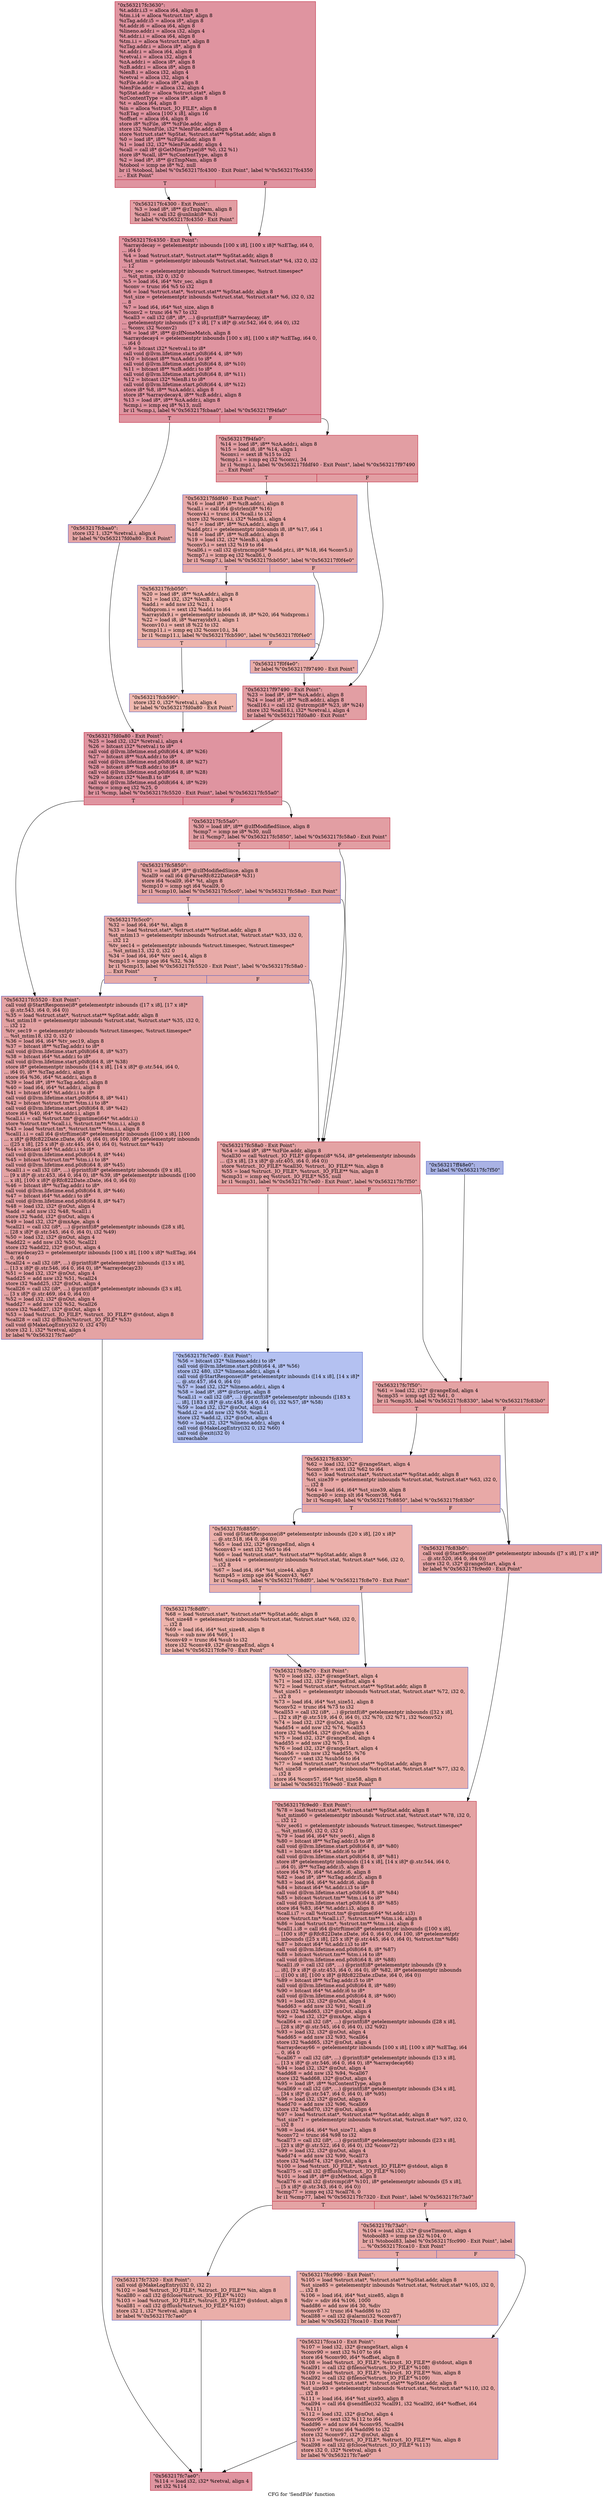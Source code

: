 digraph "CFG for 'SendFile' function" {
	label="CFG for 'SendFile' function";

	Node0x563217fc3630 [shape=record,color="#b70d28ff", style=filled, fillcolor="#b70d2870",label="{\"0x563217fc3630\":\l  %t.addr.i.i3 = alloca i64, align 8\l  %tm.i.i4 = alloca %struct.tm*, align 8\l  %zTag.addr.i5 = alloca i8*, align 8\l  %t.addr.i6 = alloca i64, align 8\l  %lineno.addr.i = alloca i32, align 4\l  %t.addr.i.i = alloca i64, align 8\l  %tm.i.i = alloca %struct.tm*, align 8\l  %zTag.addr.i = alloca i8*, align 8\l  %t.addr.i = alloca i64, align 8\l  %retval.i = alloca i32, align 4\l  %zA.addr.i = alloca i8*, align 8\l  %zB.addr.i = alloca i8*, align 8\l  %lenB.i = alloca i32, align 4\l  %retval = alloca i32, align 4\l  %zFile.addr = alloca i8*, align 8\l  %lenFile.addr = alloca i32, align 4\l  %pStat.addr = alloca %struct.stat*, align 8\l  %zContentType = alloca i8*, align 8\l  %t = alloca i64, align 8\l  %in = alloca %struct._IO_FILE*, align 8\l  %zETag = alloca [100 x i8], align 16\l  %offset = alloca i64, align 8\l  store i8* %zFile, i8** %zFile.addr, align 8\l  store i32 %lenFile, i32* %lenFile.addr, align 4\l  store %struct.stat* %pStat, %struct.stat** %pStat.addr, align 8\l  %0 = load i8*, i8** %zFile.addr, align 8\l  %1 = load i32, i32* %lenFile.addr, align 4\l  %call = call i8* @GetMimeType(i8* %0, i32 %1)\l  store i8* %call, i8** %zContentType, align 8\l  %2 = load i8*, i8** @zTmpNam, align 8\l  %tobool = icmp ne i8* %2, null\l  br i1 %tobool, label %\"0x563217fc4300 - Exit Point\", label %\"0x563217fc4350\l... - Exit Point\"\l|{<s0>T|<s1>F}}"];
	Node0x563217fc3630:s0 -> Node0x563217fc4300;
	Node0x563217fc3630:s1 -> Node0x563217fc4350;
	Node0x563217fc4300 [shape=record,color="#b70d28ff", style=filled, fillcolor="#be242e70",label="{\"0x563217fc4300 - Exit Point\":                    \l  %3 = load i8*, i8** @zTmpNam, align 8\l  %call1 = call i32 @unlink(i8* %3)\l  br label %\"0x563217fc4350 - Exit Point\"\l}"];
	Node0x563217fc4300 -> Node0x563217fc4350;
	Node0x563217fc4350 [shape=record,color="#b70d28ff", style=filled, fillcolor="#b70d2870",label="{\"0x563217fc4350 - Exit Point\":                    \l  %arraydecay = getelementptr inbounds [100 x i8], [100 x i8]* %zETag, i64 0,\l... i64 0\l  %4 = load %struct.stat*, %struct.stat** %pStat.addr, align 8\l  %st_mtim = getelementptr inbounds %struct.stat, %struct.stat* %4, i32 0, i32\l... 12\l  %tv_sec = getelementptr inbounds %struct.timespec, %struct.timespec*\l... %st_mtim, i32 0, i32 0\l  %5 = load i64, i64* %tv_sec, align 8\l  %conv = trunc i64 %5 to i32\l  %6 = load %struct.stat*, %struct.stat** %pStat.addr, align 8\l  %st_size = getelementptr inbounds %struct.stat, %struct.stat* %6, i32 0, i32\l... 8\l  %7 = load i64, i64* %st_size, align 8\l  %conv2 = trunc i64 %7 to i32\l  %call3 = call i32 (i8*, i8*, ...) @sprintf(i8* %arraydecay, i8*\l... getelementptr inbounds ([7 x i8], [7 x i8]* @.str.542, i64 0, i64 0), i32\l... %conv, i32 %conv2)\l  %8 = load i8*, i8** @zIfNoneMatch, align 8\l  %arraydecay4 = getelementptr inbounds [100 x i8], [100 x i8]* %zETag, i64 0,\l... i64 0\l  %9 = bitcast i32* %retval.i to i8*\l  call void @llvm.lifetime.start.p0i8(i64 4, i8* %9)\l  %10 = bitcast i8** %zA.addr.i to i8*\l  call void @llvm.lifetime.start.p0i8(i64 8, i8* %10)\l  %11 = bitcast i8** %zB.addr.i to i8*\l  call void @llvm.lifetime.start.p0i8(i64 8, i8* %11)\l  %12 = bitcast i32* %lenB.i to i8*\l  call void @llvm.lifetime.start.p0i8(i64 4, i8* %12)\l  store i8* %8, i8** %zA.addr.i, align 8\l  store i8* %arraydecay4, i8** %zB.addr.i, align 8\l  %13 = load i8*, i8** %zA.addr.i, align 8\l  %cmp.i = icmp eq i8* %13, null\l  br i1 %cmp.i, label %\"0x563217fcbaa0\", label %\"0x563217f94fa0\"\l|{<s0>T|<s1>F}}"];
	Node0x563217fc4350:s0 -> Node0x563217fcbaa0;
	Node0x563217fc4350:s1 -> Node0x563217f94fa0;
	Node0x563217fcbaa0 [shape=record,color="#3d50c3ff", style=filled, fillcolor="#c5333470",label="{\"0x563217fcbaa0\":                                 \l  store i32 1, i32* %retval.i, align 4\l  br label %\"0x563217fd0a80 - Exit Point\"\l}"];
	Node0x563217fcbaa0 -> Node0x563217fd0a80;
	Node0x563217f94fa0 [shape=record,color="#b70d28ff", style=filled, fillcolor="#be242e70",label="{\"0x563217f94fa0\":                                 \l  %14 = load i8*, i8** %zA.addr.i, align 8\l  %15 = load i8, i8* %14, align 1\l  %conv.i = sext i8 %15 to i32\l  %cmp1.i = icmp eq i32 %conv.i, 34\l  br i1 %cmp1.i, label %\"0x563217fddf40 - Exit Point\", label %\"0x563217f97490\l... - Exit Point\"\l|{<s0>T|<s1>F}}"];
	Node0x563217f94fa0:s0 -> Node0x563217fddf40;
	Node0x563217f94fa0:s1 -> Node0x563217f97490;
	Node0x563217fddf40 [shape=record,color="#3d50c3ff", style=filled, fillcolor="#ca3b3770",label="{\"0x563217fddf40 - Exit Point\":                    \l  %16 = load i8*, i8** %zB.addr.i, align 8\l  %call.i = call i64 @strlen(i8* %16)\l  %conv4.i = trunc i64 %call.i to i32\l  store i32 %conv4.i, i32* %lenB.i, align 4\l  %17 = load i8*, i8** %zA.addr.i, align 8\l  %add.ptr.i = getelementptr inbounds i8, i8* %17, i64 1\l  %18 = load i8*, i8** %zB.addr.i, align 8\l  %19 = load i32, i32* %lenB.i, align 4\l  %conv5.i = sext i32 %19 to i64\l  %call6.i = call i32 @strncmp(i8* %add.ptr.i, i8* %18, i64 %conv5.i)\l  %cmp7.i = icmp eq i32 %call6.i, 0\l  br i1 %cmp7.i, label %\"0x563217fcb050\", label %\"0x563217f0f4e0\"\l|{<s0>T|<s1>F}}"];
	Node0x563217fddf40:s0 -> Node0x563217fcb050;
	Node0x563217fddf40:s1 -> Node0x563217f0f4e0;
	Node0x563217fcb050 [shape=record,color="#3d50c3ff", style=filled, fillcolor="#d6524470",label="{\"0x563217fcb050\":                                 \l  %20 = load i8*, i8** %zA.addr.i, align 8\l  %21 = load i32, i32* %lenB.i, align 4\l  %add.i = add nsw i32 %21, 1\l  %idxprom.i = sext i32 %add.i to i64\l  %arrayidx9.i = getelementptr inbounds i8, i8* %20, i64 %idxprom.i\l  %22 = load i8, i8* %arrayidx9.i, align 1\l  %conv10.i = sext i8 %22 to i32\l  %cmp11.i = icmp eq i32 %conv10.i, 34\l  br i1 %cmp11.i, label %\"0x563217fcb590\", label %\"0x563217f0f4e0\"\l|{<s0>T|<s1>F}}"];
	Node0x563217fcb050:s0 -> Node0x563217fcb590;
	Node0x563217fcb050:s1 -> Node0x563217f0f4e0;
	Node0x563217fcb590 [shape=record,color="#3d50c3ff", style=filled, fillcolor="#de614d70",label="{\"0x563217fcb590\":                                 \l  store i32 0, i32* %retval.i, align 4\l  br label %\"0x563217fd0a80 - Exit Point\"\l}"];
	Node0x563217fcb590 -> Node0x563217fd0a80;
	Node0x563217f0f4e0 [shape=record,color="#3d50c3ff", style=filled, fillcolor="#cc403a70",label="{\"0x563217f0f4e0\":                                 \l  br label %\"0x563217f97490 - Exit Point\"\l}"];
	Node0x563217f0f4e0 -> Node0x563217f97490;
	Node0x563217f97490 [shape=record,color="#b70d28ff", style=filled, fillcolor="#be242e70",label="{\"0x563217f97490 - Exit Point\":                    \l  %23 = load i8*, i8** %zA.addr.i, align 8\l  %24 = load i8*, i8** %zB.addr.i, align 8\l  %call16.i = call i32 @strcmp(i8* %23, i8* %24)\l  store i32 %call16.i, i32* %retval.i, align 4\l  br label %\"0x563217fd0a80 - Exit Point\"\l}"];
	Node0x563217f97490 -> Node0x563217fd0a80;
	Node0x563217fd0a80 [shape=record,color="#b70d28ff", style=filled, fillcolor="#b70d2870",label="{\"0x563217fd0a80 - Exit Point\":                    \l  %25 = load i32, i32* %retval.i, align 4\l  %26 = bitcast i32* %retval.i to i8*\l  call void @llvm.lifetime.end.p0i8(i64 4, i8* %26)\l  %27 = bitcast i8** %zA.addr.i to i8*\l  call void @llvm.lifetime.end.p0i8(i64 8, i8* %27)\l  %28 = bitcast i8** %zB.addr.i to i8*\l  call void @llvm.lifetime.end.p0i8(i64 8, i8* %28)\l  %29 = bitcast i32* %lenB.i to i8*\l  call void @llvm.lifetime.end.p0i8(i64 4, i8* %29)\l  %cmp = icmp eq i32 %25, 0\l  br i1 %cmp, label %\"0x563217fc5520 - Exit Point\", label %\"0x563217fc55a0\"\l|{<s0>T|<s1>F}}"];
	Node0x563217fd0a80:s0 -> Node0x563217fc5520;
	Node0x563217fd0a80:s1 -> Node0x563217fc55a0;
	Node0x563217fc55a0 [shape=record,color="#b70d28ff", style=filled, fillcolor="#be242e70",label="{\"0x563217fc55a0\":                                 \l  %30 = load i8*, i8** @zIfModifiedSince, align 8\l  %cmp7 = icmp ne i8* %30, null\l  br i1 %cmp7, label %\"0x563217fc5850\", label %\"0x563217fc58a0 - Exit Point\"\l|{<s0>T|<s1>F}}"];
	Node0x563217fc55a0:s0 -> Node0x563217fc5850;
	Node0x563217fc55a0:s1 -> Node0x563217fc58a0;
	Node0x563217fc5850 [shape=record,color="#3d50c3ff", style=filled, fillcolor="#c5333470",label="{\"0x563217fc5850\":                                 \l  %31 = load i8*, i8** @zIfModifiedSince, align 8\l  %call9 = call i64 @ParseRfc822Date(i8* %31)\l  store i64 %call9, i64* %t, align 8\l  %cmp10 = icmp sgt i64 %call9, 0\l  br i1 %cmp10, label %\"0x563217fc5cc0\", label %\"0x563217fc58a0 - Exit Point\"\l|{<s0>T|<s1>F}}"];
	Node0x563217fc5850:s0 -> Node0x563217fc5cc0;
	Node0x563217fc5850:s1 -> Node0x563217fc58a0;
	Node0x563217fc5cc0 [shape=record,color="#3d50c3ff", style=filled, fillcolor="#cc403a70",label="{\"0x563217fc5cc0\":                                 \l  %32 = load i64, i64* %t, align 8\l  %33 = load %struct.stat*, %struct.stat** %pStat.addr, align 8\l  %st_mtim13 = getelementptr inbounds %struct.stat, %struct.stat* %33, i32 0,\l... i32 12\l  %tv_sec14 = getelementptr inbounds %struct.timespec, %struct.timespec*\l... %st_mtim13, i32 0, i32 0\l  %34 = load i64, i64* %tv_sec14, align 8\l  %cmp15 = icmp sge i64 %32, %34\l  br i1 %cmp15, label %\"0x563217fc5520 - Exit Point\", label %\"0x563217fc58a0 -\l... Exit Point\"\l|{<s0>T|<s1>F}}"];
	Node0x563217fc5cc0:s0 -> Node0x563217fc5520;
	Node0x563217fc5cc0:s1 -> Node0x563217fc58a0;
	Node0x563217fc5520 [shape=record,color="#3d50c3ff", style=filled, fillcolor="#c32e3170",label="{\"0x563217fc5520 - Exit Point\":                    \l  call void @StartResponse(i8* getelementptr inbounds ([17 x i8], [17 x i8]*\l... @.str.543, i64 0, i64 0))\l  %35 = load %struct.stat*, %struct.stat** %pStat.addr, align 8\l  %st_mtim18 = getelementptr inbounds %struct.stat, %struct.stat* %35, i32 0,\l... i32 12\l  %tv_sec19 = getelementptr inbounds %struct.timespec, %struct.timespec*\l... %st_mtim18, i32 0, i32 0\l  %36 = load i64, i64* %tv_sec19, align 8\l  %37 = bitcast i8** %zTag.addr.i to i8*\l  call void @llvm.lifetime.start.p0i8(i64 8, i8* %37)\l  %38 = bitcast i64* %t.addr.i to i8*\l  call void @llvm.lifetime.start.p0i8(i64 8, i8* %38)\l  store i8* getelementptr inbounds ([14 x i8], [14 x i8]* @.str.544, i64 0,\l... i64 0), i8** %zTag.addr.i, align 8\l  store i64 %36, i64* %t.addr.i, align 8\l  %39 = load i8*, i8** %zTag.addr.i, align 8\l  %40 = load i64, i64* %t.addr.i, align 8\l  %41 = bitcast i64* %t.addr.i.i to i8*\l  call void @llvm.lifetime.start.p0i8(i64 8, i8* %41)\l  %42 = bitcast %struct.tm** %tm.i.i to i8*\l  call void @llvm.lifetime.start.p0i8(i64 8, i8* %42)\l  store i64 %40, i64* %t.addr.i.i, align 8\l  %call.i.i = call %struct.tm* @gmtime(i64* %t.addr.i.i)\l  store %struct.tm* %call.i.i, %struct.tm** %tm.i.i, align 8\l  %43 = load %struct.tm*, %struct.tm** %tm.i.i, align 8\l  %call1.i.i = call i64 @strftime(i8* getelementptr inbounds ([100 x i8], [100\l... x i8]* @Rfc822Date.zDate, i64 0, i64 0), i64 100, i8* getelementptr inbounds\l... ([25 x i8], [25 x i8]* @.str.445, i64 0, i64 0), %struct.tm* %43)\l  %44 = bitcast i64* %t.addr.i.i to i8*\l  call void @llvm.lifetime.end.p0i8(i64 8, i8* %44)\l  %45 = bitcast %struct.tm** %tm.i.i to i8*\l  call void @llvm.lifetime.end.p0i8(i64 8, i8* %45)\l  %call1.i = call i32 (i8*, ...) @printf(i8* getelementptr inbounds ([9 x i8],\l... [9 x i8]* @.str.453, i64 0, i64 0), i8* %39, i8* getelementptr inbounds ([100\l... x i8], [100 x i8]* @Rfc822Date.zDate, i64 0, i64 0))\l  %46 = bitcast i8** %zTag.addr.i to i8*\l  call void @llvm.lifetime.end.p0i8(i64 8, i8* %46)\l  %47 = bitcast i64* %t.addr.i to i8*\l  call void @llvm.lifetime.end.p0i8(i64 8, i8* %47)\l  %48 = load i32, i32* @nOut, align 4\l  %add = add nsw i32 %48, %call1.i\l  store i32 %add, i32* @nOut, align 4\l  %49 = load i32, i32* @mxAge, align 4\l  %call21 = call i32 (i8*, ...) @printf(i8* getelementptr inbounds ([28 x i8],\l... [28 x i8]* @.str.545, i64 0, i64 0), i32 %49)\l  %50 = load i32, i32* @nOut, align 4\l  %add22 = add nsw i32 %50, %call21\l  store i32 %add22, i32* @nOut, align 4\l  %arraydecay23 = getelementptr inbounds [100 x i8], [100 x i8]* %zETag, i64\l... 0, i64 0\l  %call24 = call i32 (i8*, ...) @printf(i8* getelementptr inbounds ([13 x i8],\l... [13 x i8]* @.str.546, i64 0, i64 0), i8* %arraydecay23)\l  %51 = load i32, i32* @nOut, align 4\l  %add25 = add nsw i32 %51, %call24\l  store i32 %add25, i32* @nOut, align 4\l  %call26 = call i32 (i8*, ...) @printf(i8* getelementptr inbounds ([3 x i8],\l... [3 x i8]* @.str.469, i64 0, i64 0))\l  %52 = load i32, i32* @nOut, align 4\l  %add27 = add nsw i32 %52, %call26\l  store i32 %add27, i32* @nOut, align 4\l  %53 = load %struct._IO_FILE*, %struct._IO_FILE** @stdout, align 8\l  %call28 = call i32 @fflush(%struct._IO_FILE* %53)\l  call void @MakeLogEntry(i32 0, i32 470)\l  store i32 1, i32* %retval, align 4\l  br label %\"0x563217fc7ae0\"\l}"];
	Node0x563217fc5520 -> Node0x563217fc7ae0;
	Node0x563217fc58a0 [shape=record,color="#b70d28ff", style=filled, fillcolor="#c32e3170",label="{\"0x563217fc58a0 - Exit Point\":                    \l  %54 = load i8*, i8** %zFile.addr, align 8\l  %call30 = call %struct._IO_FILE* @fopen(i8* %54, i8* getelementptr inbounds\l... ([3 x i8], [3 x i8]* @.str.405, i64 0, i64 0))\l  store %struct._IO_FILE* %call30, %struct._IO_FILE** %in, align 8\l  %55 = load %struct._IO_FILE*, %struct._IO_FILE** %in, align 8\l  %cmp31 = icmp eq %struct._IO_FILE* %55, null\l  br i1 %cmp31, label %\"0x563217fc7ed0 - Exit Point\", label %\"0x563217fc7f50\"\l|{<s0>T|<s1>F}}"];
	Node0x563217fc58a0:s0 -> Node0x563217fc7ed0;
	Node0x563217fc58a0:s1 -> Node0x563217fc7f50;
	Node0x563217fc7ed0 [shape=record,color="#3d50c3ff", style=filled, fillcolor="#5572df70",label="{\"0x563217fc7ed0 - Exit Point\":                    \l  %56 = bitcast i32* %lineno.addr.i to i8*\l  call void @llvm.lifetime.start.p0i8(i64 4, i8* %56)\l  store i32 480, i32* %lineno.addr.i, align 4\l  call void @StartResponse(i8* getelementptr inbounds ([14 x i8], [14 x i8]*\l... @.str.457, i64 0, i64 0))\l  %57 = load i32, i32* %lineno.addr.i, align 4\l  %58 = load i8*, i8** @zScript, align 8\l  %call.i1 = call i32 (i8*, ...) @printf(i8* getelementptr inbounds ([183 x\l... i8], [183 x i8]* @.str.458, i64 0, i64 0), i32 %57, i8* %58)\l  %59 = load i32, i32* @nOut, align 4\l  %add.i2 = add nsw i32 %59, %call.i1\l  store i32 %add.i2, i32* @nOut, align 4\l  %60 = load i32, i32* %lineno.addr.i, align 4\l  call void @MakeLogEntry(i32 0, i32 %60)\l  call void @exit(i32 0)\l  unreachable\l}"];
	Node0x563217ff48e0 [shape=record,color="#3d50c3ff", style=filled, fillcolor="#3d50c370",label="{\"0x563217ff48e0\":                                 \l  br label %\"0x563217fc7f50\"\l}"];
	Node0x563217ff48e0 -> Node0x563217fc7f50;
	Node0x563217fc7f50 [shape=record,color="#b70d28ff", style=filled, fillcolor="#c32e3170",label="{\"0x563217fc7f50\":                                 \l  %61 = load i32, i32* @rangeEnd, align 4\l  %cmp35 = icmp sgt i32 %61, 0\l  br i1 %cmp35, label %\"0x563217fc8330\", label %\"0x563217fc83b0\"\l|{<s0>T|<s1>F}}"];
	Node0x563217fc7f50:s0 -> Node0x563217fc8330;
	Node0x563217fc7f50:s1 -> Node0x563217fc83b0;
	Node0x563217fc8330 [shape=record,color="#3d50c3ff", style=filled, fillcolor="#ca3b3770",label="{\"0x563217fc8330\":                                 \l  %62 = load i32, i32* @rangeStart, align 4\l  %conv38 = sext i32 %62 to i64\l  %63 = load %struct.stat*, %struct.stat** %pStat.addr, align 8\l  %st_size39 = getelementptr inbounds %struct.stat, %struct.stat* %63, i32 0,\l... i32 8\l  %64 = load i64, i64* %st_size39, align 8\l  %cmp40 = icmp slt i64 %conv38, %64\l  br i1 %cmp40, label %\"0x563217fc8850\", label %\"0x563217fc83b0\"\l|{<s0>T|<s1>F}}"];
	Node0x563217fc8330:s0 -> Node0x563217fc8850;
	Node0x563217fc8330:s1 -> Node0x563217fc83b0;
	Node0x563217fc8850 [shape=record,color="#3d50c3ff", style=filled, fillcolor="#d24b4070",label="{\"0x563217fc8850\":                                 \l  call void @StartResponse(i8* getelementptr inbounds ([20 x i8], [20 x i8]*\l... @.str.518, i64 0, i64 0))\l  %65 = load i32, i32* @rangeEnd, align 4\l  %conv43 = sext i32 %65 to i64\l  %66 = load %struct.stat*, %struct.stat** %pStat.addr, align 8\l  %st_size44 = getelementptr inbounds %struct.stat, %struct.stat* %66, i32 0,\l... i32 8\l  %67 = load i64, i64* %st_size44, align 8\l  %cmp45 = icmp sge i64 %conv43, %67\l  br i1 %cmp45, label %\"0x563217fc8df0\", label %\"0x563217fc8e70 - Exit Point\"\l|{<s0>T|<s1>F}}"];
	Node0x563217fc8850:s0 -> Node0x563217fc8df0;
	Node0x563217fc8850:s1 -> Node0x563217fc8e70;
	Node0x563217fc8df0 [shape=record,color="#3d50c3ff", style=filled, fillcolor="#d8564670",label="{\"0x563217fc8df0\":                                 \l  %68 = load %struct.stat*, %struct.stat** %pStat.addr, align 8\l  %st_size48 = getelementptr inbounds %struct.stat, %struct.stat* %68, i32 0,\l... i32 8\l  %69 = load i64, i64* %st_size48, align 8\l  %sub = sub nsw i64 %69, 1\l  %conv49 = trunc i64 %sub to i32\l  store i32 %conv49, i32* @rangeEnd, align 4\l  br label %\"0x563217fc8e70 - Exit Point\"\l}"];
	Node0x563217fc8df0 -> Node0x563217fc8e70;
	Node0x563217fc8e70 [shape=record,color="#3d50c3ff", style=filled, fillcolor="#d24b4070",label="{\"0x563217fc8e70 - Exit Point\":                    \l  %70 = load i32, i32* @rangeStart, align 4\l  %71 = load i32, i32* @rangeEnd, align 4\l  %72 = load %struct.stat*, %struct.stat** %pStat.addr, align 8\l  %st_size51 = getelementptr inbounds %struct.stat, %struct.stat* %72, i32 0,\l... i32 8\l  %73 = load i64, i64* %st_size51, align 8\l  %conv52 = trunc i64 %73 to i32\l  %call53 = call i32 (i8*, ...) @printf(i8* getelementptr inbounds ([32 x i8],\l... [32 x i8]* @.str.519, i64 0, i64 0), i32 %70, i32 %71, i32 %conv52)\l  %74 = load i32, i32* @nOut, align 4\l  %add54 = add nsw i32 %74, %call53\l  store i32 %add54, i32* @nOut, align 4\l  %75 = load i32, i32* @rangeEnd, align 4\l  %add55 = add nsw i32 %75, 1\l  %76 = load i32, i32* @rangeStart, align 4\l  %sub56 = sub nsw i32 %add55, %76\l  %conv57 = sext i32 %sub56 to i64\l  %77 = load %struct.stat*, %struct.stat** %pStat.addr, align 8\l  %st_size58 = getelementptr inbounds %struct.stat, %struct.stat* %77, i32 0,\l... i32 8\l  store i64 %conv57, i64* %st_size58, align 8\l  br label %\"0x563217fc9ed0 - Exit Point\"\l}"];
	Node0x563217fc8e70 -> Node0x563217fc9ed0;
	Node0x563217fc83b0 [shape=record,color="#3d50c3ff", style=filled, fillcolor="#c5333470",label="{\"0x563217fc83b0\":                                 \l  call void @StartResponse(i8* getelementptr inbounds ([7 x i8], [7 x i8]*\l... @.str.520, i64 0, i64 0))\l  store i32 0, i32* @rangeStart, align 4\l  br label %\"0x563217fc9ed0 - Exit Point\"\l}"];
	Node0x563217fc83b0 -> Node0x563217fc9ed0;
	Node0x563217fc9ed0 [shape=record,color="#b70d28ff", style=filled, fillcolor="#c32e3170",label="{\"0x563217fc9ed0 - Exit Point\":                    \l  %78 = load %struct.stat*, %struct.stat** %pStat.addr, align 8\l  %st_mtim60 = getelementptr inbounds %struct.stat, %struct.stat* %78, i32 0,\l... i32 12\l  %tv_sec61 = getelementptr inbounds %struct.timespec, %struct.timespec*\l... %st_mtim60, i32 0, i32 0\l  %79 = load i64, i64* %tv_sec61, align 8\l  %80 = bitcast i8** %zTag.addr.i5 to i8*\l  call void @llvm.lifetime.start.p0i8(i64 8, i8* %80)\l  %81 = bitcast i64* %t.addr.i6 to i8*\l  call void @llvm.lifetime.start.p0i8(i64 8, i8* %81)\l  store i8* getelementptr inbounds ([14 x i8], [14 x i8]* @.str.544, i64 0,\l... i64 0), i8** %zTag.addr.i5, align 8\l  store i64 %79, i64* %t.addr.i6, align 8\l  %82 = load i8*, i8** %zTag.addr.i5, align 8\l  %83 = load i64, i64* %t.addr.i6, align 8\l  %84 = bitcast i64* %t.addr.i.i3 to i8*\l  call void @llvm.lifetime.start.p0i8(i64 8, i8* %84)\l  %85 = bitcast %struct.tm** %tm.i.i4 to i8*\l  call void @llvm.lifetime.start.p0i8(i64 8, i8* %85)\l  store i64 %83, i64* %t.addr.i.i3, align 8\l  %call.i.i7 = call %struct.tm* @gmtime(i64* %t.addr.i.i3)\l  store %struct.tm* %call.i.i7, %struct.tm** %tm.i.i4, align 8\l  %86 = load %struct.tm*, %struct.tm** %tm.i.i4, align 8\l  %call1.i.i8 = call i64 @strftime(i8* getelementptr inbounds ([100 x i8],\l... [100 x i8]* @Rfc822Date.zDate, i64 0, i64 0), i64 100, i8* getelementptr\l... inbounds ([25 x i8], [25 x i8]* @.str.445, i64 0, i64 0), %struct.tm* %86)\l  %87 = bitcast i64* %t.addr.i.i3 to i8*\l  call void @llvm.lifetime.end.p0i8(i64 8, i8* %87)\l  %88 = bitcast %struct.tm** %tm.i.i4 to i8*\l  call void @llvm.lifetime.end.p0i8(i64 8, i8* %88)\l  %call1.i9 = call i32 (i8*, ...) @printf(i8* getelementptr inbounds ([9 x\l... i8], [9 x i8]* @.str.453, i64 0, i64 0), i8* %82, i8* getelementptr inbounds\l... ([100 x i8], [100 x i8]* @Rfc822Date.zDate, i64 0, i64 0))\l  %89 = bitcast i8** %zTag.addr.i5 to i8*\l  call void @llvm.lifetime.end.p0i8(i64 8, i8* %89)\l  %90 = bitcast i64* %t.addr.i6 to i8*\l  call void @llvm.lifetime.end.p0i8(i64 8, i8* %90)\l  %91 = load i32, i32* @nOut, align 4\l  %add63 = add nsw i32 %91, %call1.i9\l  store i32 %add63, i32* @nOut, align 4\l  %92 = load i32, i32* @mxAge, align 4\l  %call64 = call i32 (i8*, ...) @printf(i8* getelementptr inbounds ([28 x i8],\l... [28 x i8]* @.str.545, i64 0, i64 0), i32 %92)\l  %93 = load i32, i32* @nOut, align 4\l  %add65 = add nsw i32 %93, %call64\l  store i32 %add65, i32* @nOut, align 4\l  %arraydecay66 = getelementptr inbounds [100 x i8], [100 x i8]* %zETag, i64\l... 0, i64 0\l  %call67 = call i32 (i8*, ...) @printf(i8* getelementptr inbounds ([13 x i8],\l... [13 x i8]* @.str.546, i64 0, i64 0), i8* %arraydecay66)\l  %94 = load i32, i32* @nOut, align 4\l  %add68 = add nsw i32 %94, %call67\l  store i32 %add68, i32* @nOut, align 4\l  %95 = load i8*, i8** %zContentType, align 8\l  %call69 = call i32 (i8*, ...) @printf(i8* getelementptr inbounds ([34 x i8],\l... [34 x i8]* @.str.547, i64 0, i64 0), i8* %95)\l  %96 = load i32, i32* @nOut, align 4\l  %add70 = add nsw i32 %96, %call69\l  store i32 %add70, i32* @nOut, align 4\l  %97 = load %struct.stat*, %struct.stat** %pStat.addr, align 8\l  %st_size71 = getelementptr inbounds %struct.stat, %struct.stat* %97, i32 0,\l... i32 8\l  %98 = load i64, i64* %st_size71, align 8\l  %conv72 = trunc i64 %98 to i32\l  %call73 = call i32 (i8*, ...) @printf(i8* getelementptr inbounds ([23 x i8],\l... [23 x i8]* @.str.522, i64 0, i64 0), i32 %conv72)\l  %99 = load i32, i32* @nOut, align 4\l  %add74 = add nsw i32 %99, %call73\l  store i32 %add74, i32* @nOut, align 4\l  %100 = load %struct._IO_FILE*, %struct._IO_FILE** @stdout, align 8\l  %call75 = call i32 @fflush(%struct._IO_FILE* %100)\l  %101 = load i8*, i8** @zMethod, align 8\l  %call76 = call i32 @strcmp(i8* %101, i8* getelementptr inbounds ([5 x i8],\l... [5 x i8]* @.str.343, i64 0, i64 0))\l  %cmp77 = icmp eq i32 %call76, 0\l  br i1 %cmp77, label %\"0x563217fc7320 - Exit Point\", label %\"0x563217fc73a0\"\l|{<s0>T|<s1>F}}"];
	Node0x563217fc9ed0:s0 -> Node0x563217fc7320;
	Node0x563217fc9ed0:s1 -> Node0x563217fc73a0;
	Node0x563217fc7320 [shape=record,color="#3d50c3ff", style=filled, fillcolor="#d0473d70",label="{\"0x563217fc7320 - Exit Point\":                    \l  call void @MakeLogEntry(i32 0, i32 2)\l  %102 = load %struct._IO_FILE*, %struct._IO_FILE** %in, align 8\l  %call80 = call i32 @fclose(%struct._IO_FILE* %102)\l  %103 = load %struct._IO_FILE*, %struct._IO_FILE** @stdout, align 8\l  %call81 = call i32 @fflush(%struct._IO_FILE* %103)\l  store i32 1, i32* %retval, align 4\l  br label %\"0x563217fc7ae0\"\l}"];
	Node0x563217fc7320 -> Node0x563217fc7ae0;
	Node0x563217fc73a0 [shape=record,color="#3d50c3ff", style=filled, fillcolor="#ca3b3770",label="{\"0x563217fc73a0\":                                 \l  %104 = load i32, i32* @useTimeout, align 4\l  %tobool83 = icmp ne i32 %104, 0\l  br i1 %tobool83, label %\"0x563217fcc990 - Exit Point\", label\l... %\"0x563217fcca10 - Exit Point\"\l|{<s0>T|<s1>F}}"];
	Node0x563217fc73a0:s0 -> Node0x563217fcc990;
	Node0x563217fc73a0:s1 -> Node0x563217fcca10;
	Node0x563217fcc990 [shape=record,color="#3d50c3ff", style=filled, fillcolor="#d0473d70",label="{\"0x563217fcc990 - Exit Point\":                    \l  %105 = load %struct.stat*, %struct.stat** %pStat.addr, align 8\l  %st_size85 = getelementptr inbounds %struct.stat, %struct.stat* %105, i32 0,\l... i32 8\l  %106 = load i64, i64* %st_size85, align 8\l  %div = sdiv i64 %106, 1000\l  %add86 = add nsw i64 30, %div\l  %conv87 = trunc i64 %add86 to i32\l  %call88 = call i32 @alarm(i32 %conv87)\l  br label %\"0x563217fcca10 - Exit Point\"\l}"];
	Node0x563217fcc990 -> Node0x563217fcca10;
	Node0x563217fcca10 [shape=record,color="#3d50c3ff", style=filled, fillcolor="#ca3b3770",label="{\"0x563217fcca10 - Exit Point\":                    \l  %107 = load i32, i32* @rangeStart, align 4\l  %conv90 = sext i32 %107 to i64\l  store i64 %conv90, i64* %offset, align 8\l  %108 = load %struct._IO_FILE*, %struct._IO_FILE** @stdout, align 8\l  %call91 = call i32 @fileno(%struct._IO_FILE* %108)\l  %109 = load %struct._IO_FILE*, %struct._IO_FILE** %in, align 8\l  %call92 = call i32 @fileno(%struct._IO_FILE* %109)\l  %110 = load %struct.stat*, %struct.stat** %pStat.addr, align 8\l  %st_size93 = getelementptr inbounds %struct.stat, %struct.stat* %110, i32 0,\l... i32 8\l  %111 = load i64, i64* %st_size93, align 8\l  %call94 = call i64 @sendfile(i32 %call91, i32 %call92, i64* %offset, i64\l... %111)\l  %112 = load i32, i32* @nOut, align 4\l  %conv95 = sext i32 %112 to i64\l  %add96 = add nsw i64 %conv95, %call94\l  %conv97 = trunc i64 %add96 to i32\l  store i32 %conv97, i32* @nOut, align 4\l  %113 = load %struct._IO_FILE*, %struct._IO_FILE** %in, align 8\l  %call98 = call i32 @fclose(%struct._IO_FILE* %113)\l  store i32 0, i32* %retval, align 4\l  br label %\"0x563217fc7ae0\"\l}"];
	Node0x563217fcca10 -> Node0x563217fc7ae0;
	Node0x563217fc7ae0 [shape=record,color="#b70d28ff", style=filled, fillcolor="#b70d2870",label="{\"0x563217fc7ae0\":                                 \l  %114 = load i32, i32* %retval, align 4\l  ret i32 %114\l}"];
}
